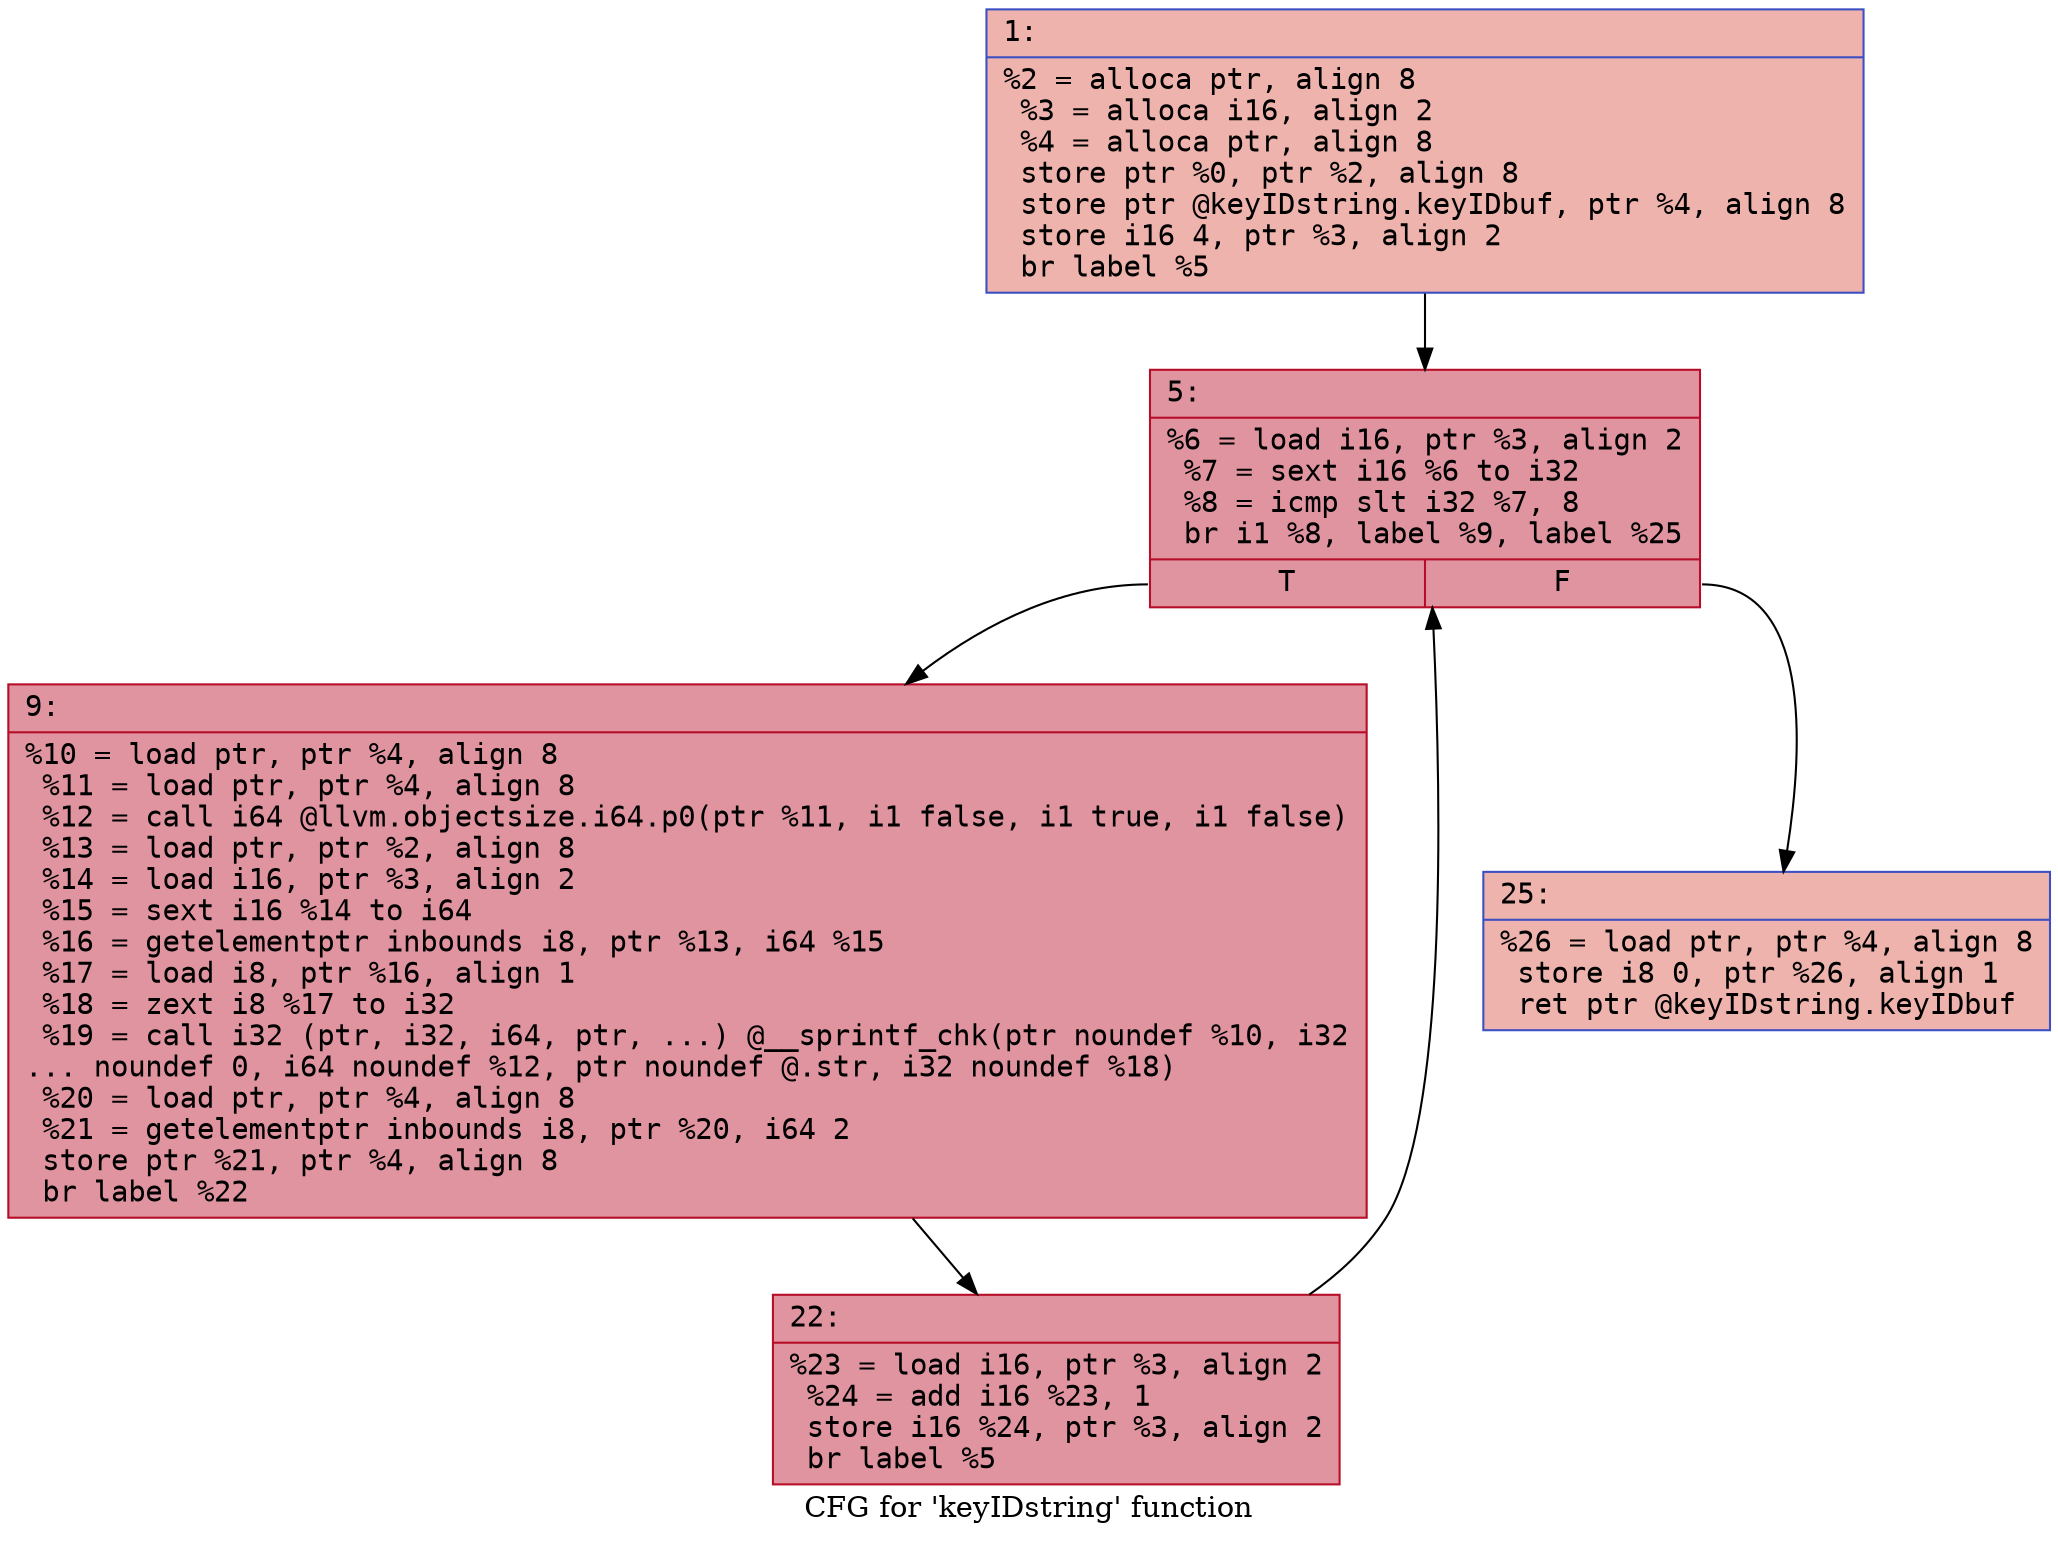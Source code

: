 digraph "CFG for 'keyIDstring' function" {
	label="CFG for 'keyIDstring' function";

	Node0x6000011f7160 [shape=record,color="#3d50c3ff", style=filled, fillcolor="#d6524470" fontname="Courier",label="{1:\l|  %2 = alloca ptr, align 8\l  %3 = alloca i16, align 2\l  %4 = alloca ptr, align 8\l  store ptr %0, ptr %2, align 8\l  store ptr @keyIDstring.keyIDbuf, ptr %4, align 8\l  store i16 4, ptr %3, align 2\l  br label %5\l}"];
	Node0x6000011f7160 -> Node0x6000011f71b0[tooltip="1 -> 5\nProbability 100.00%" ];
	Node0x6000011f71b0 [shape=record,color="#b70d28ff", style=filled, fillcolor="#b70d2870" fontname="Courier",label="{5:\l|  %6 = load i16, ptr %3, align 2\l  %7 = sext i16 %6 to i32\l  %8 = icmp slt i32 %7, 8\l  br i1 %8, label %9, label %25\l|{<s0>T|<s1>F}}"];
	Node0x6000011f71b0:s0 -> Node0x6000011f7200[tooltip="5 -> 9\nProbability 96.88%" ];
	Node0x6000011f71b0:s1 -> Node0x6000011f72a0[tooltip="5 -> 25\nProbability 3.12%" ];
	Node0x6000011f7200 [shape=record,color="#b70d28ff", style=filled, fillcolor="#b70d2870" fontname="Courier",label="{9:\l|  %10 = load ptr, ptr %4, align 8\l  %11 = load ptr, ptr %4, align 8\l  %12 = call i64 @llvm.objectsize.i64.p0(ptr %11, i1 false, i1 true, i1 false)\l  %13 = load ptr, ptr %2, align 8\l  %14 = load i16, ptr %3, align 2\l  %15 = sext i16 %14 to i64\l  %16 = getelementptr inbounds i8, ptr %13, i64 %15\l  %17 = load i8, ptr %16, align 1\l  %18 = zext i8 %17 to i32\l  %19 = call i32 (ptr, i32, i64, ptr, ...) @__sprintf_chk(ptr noundef %10, i32\l... noundef 0, i64 noundef %12, ptr noundef @.str, i32 noundef %18)\l  %20 = load ptr, ptr %4, align 8\l  %21 = getelementptr inbounds i8, ptr %20, i64 2\l  store ptr %21, ptr %4, align 8\l  br label %22\l}"];
	Node0x6000011f7200 -> Node0x6000011f7250[tooltip="9 -> 22\nProbability 100.00%" ];
	Node0x6000011f7250 [shape=record,color="#b70d28ff", style=filled, fillcolor="#b70d2870" fontname="Courier",label="{22:\l|  %23 = load i16, ptr %3, align 2\l  %24 = add i16 %23, 1\l  store i16 %24, ptr %3, align 2\l  br label %5\l}"];
	Node0x6000011f7250 -> Node0x6000011f71b0[tooltip="22 -> 5\nProbability 100.00%" ];
	Node0x6000011f72a0 [shape=record,color="#3d50c3ff", style=filled, fillcolor="#d6524470" fontname="Courier",label="{25:\l|  %26 = load ptr, ptr %4, align 8\l  store i8 0, ptr %26, align 1\l  ret ptr @keyIDstring.keyIDbuf\l}"];
}
